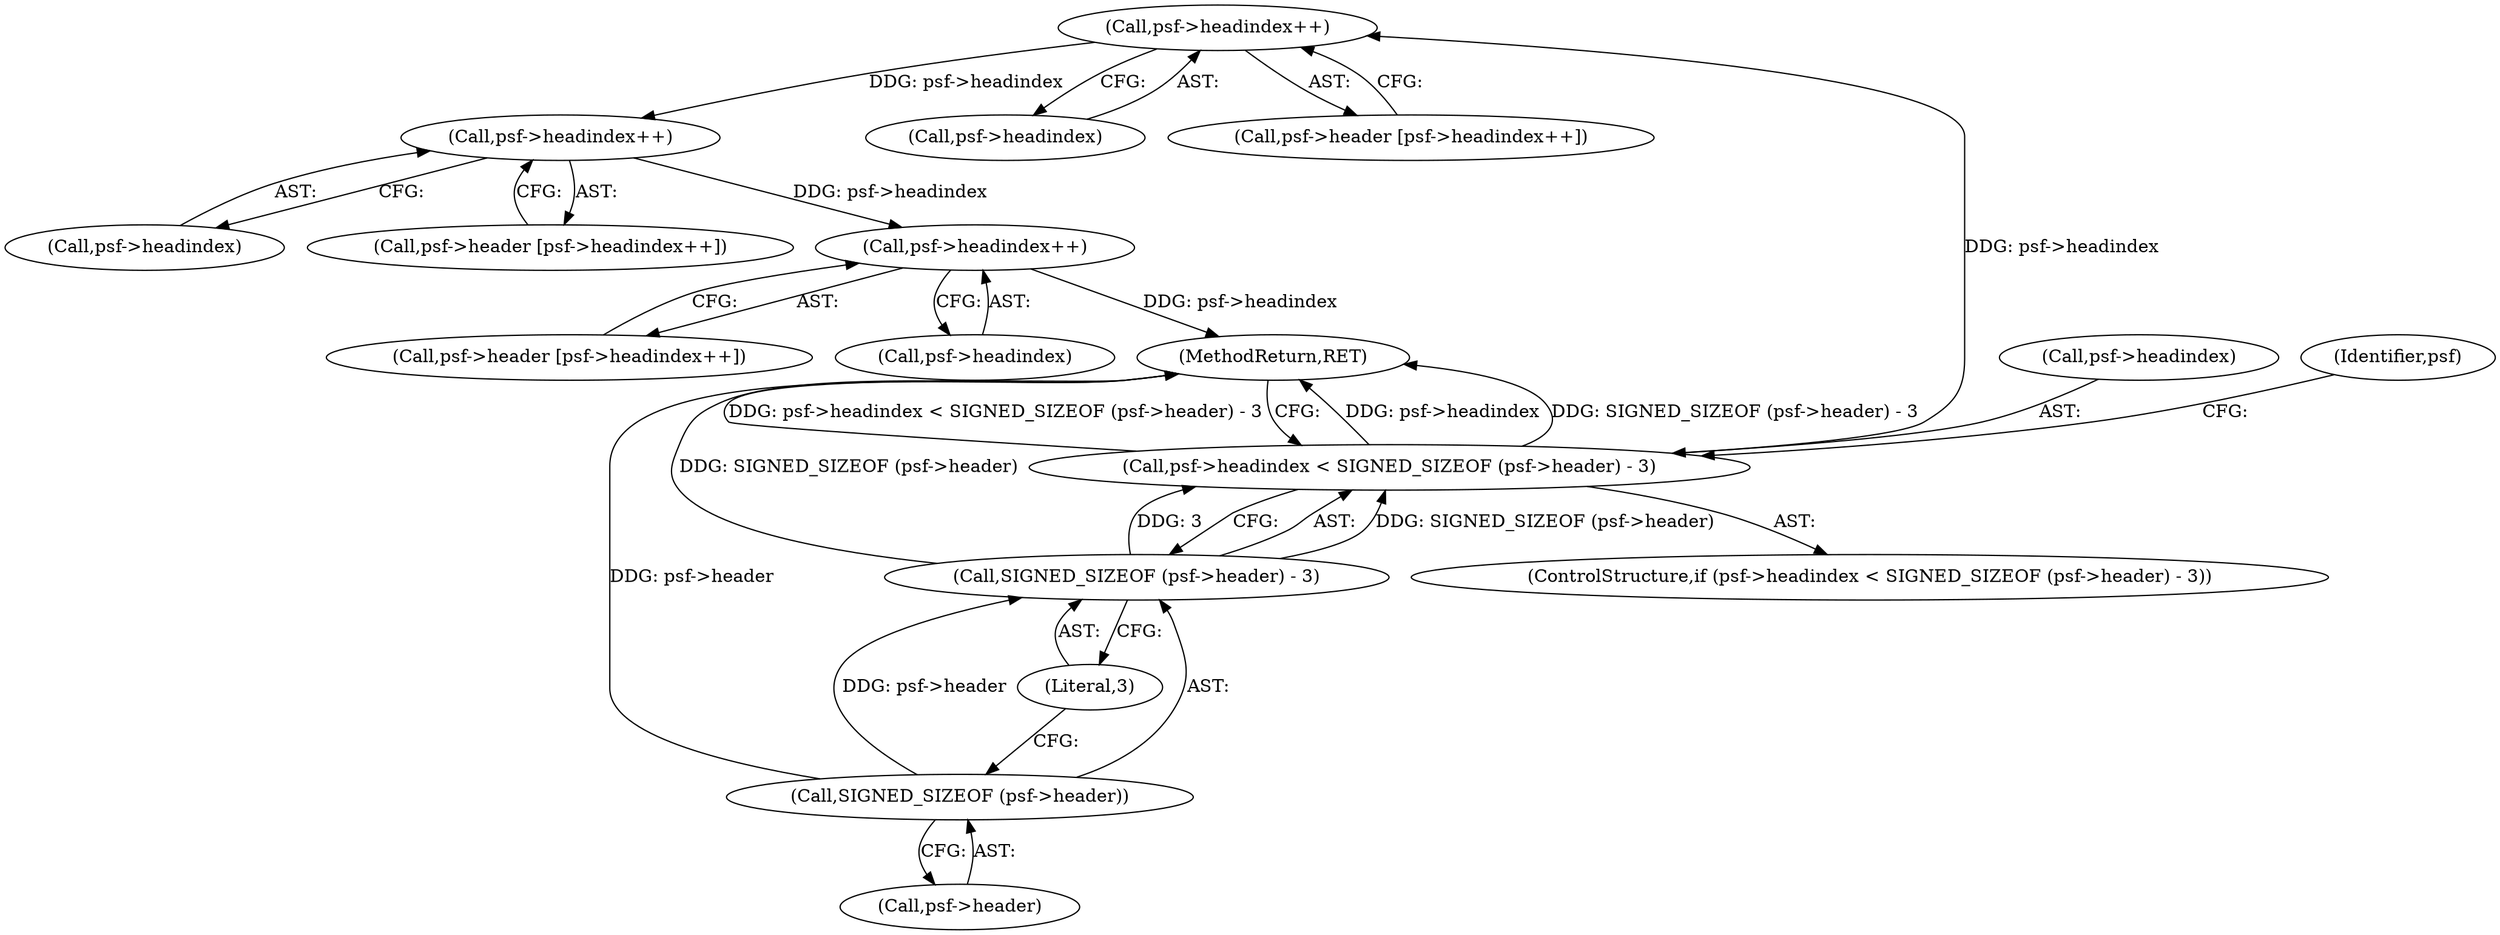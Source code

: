 digraph "1_libsndfile_708e996c87c5fae77b104ccfeb8f6db784c32074_0@pointer" {
"1000122" [label="(Call,psf->headindex++)"];
"1000106" [label="(Call,psf->headindex < SIGNED_SIZEOF (psf->header) - 3)"];
"1000110" [label="(Call,SIGNED_SIZEOF (psf->header) - 3)"];
"1000111" [label="(Call,SIGNED_SIZEOF (psf->header))"];
"1000134" [label="(Call,psf->headindex++)"];
"1000146" [label="(Call,psf->headindex++)"];
"1000110" [label="(Call,SIGNED_SIZEOF (psf->header) - 3)"];
"1000122" [label="(Call,psf->headindex++)"];
"1000123" [label="(Call,psf->headindex)"];
"1000106" [label="(Call,psf->headindex < SIGNED_SIZEOF (psf->header) - 3)"];
"1000134" [label="(Call,psf->headindex++)"];
"1000115" [label="(Literal,3)"];
"1000111" [label="(Call,SIGNED_SIZEOF (psf->header))"];
"1000118" [label="(Call,psf->header [psf->headindex++])"];
"1000135" [label="(Call,psf->headindex)"];
"1000112" [label="(Call,psf->header)"];
"1000147" [label="(Call,psf->headindex)"];
"1000142" [label="(Call,psf->header [psf->headindex++])"];
"1000105" [label="(ControlStructure,if (psf->headindex < SIGNED_SIZEOF (psf->header) - 3))"];
"1000107" [label="(Call,psf->headindex)"];
"1000151" [label="(MethodReturn,RET)"];
"1000130" [label="(Call,psf->header [psf->headindex++])"];
"1000146" [label="(Call,psf->headindex++)"];
"1000120" [label="(Identifier,psf)"];
"1000122" -> "1000118"  [label="AST: "];
"1000122" -> "1000123"  [label="CFG: "];
"1000123" -> "1000122"  [label="AST: "];
"1000118" -> "1000122"  [label="CFG: "];
"1000106" -> "1000122"  [label="DDG: psf->headindex"];
"1000122" -> "1000134"  [label="DDG: psf->headindex"];
"1000106" -> "1000105"  [label="AST: "];
"1000106" -> "1000110"  [label="CFG: "];
"1000107" -> "1000106"  [label="AST: "];
"1000110" -> "1000106"  [label="AST: "];
"1000120" -> "1000106"  [label="CFG: "];
"1000151" -> "1000106"  [label="CFG: "];
"1000106" -> "1000151"  [label="DDG: psf->headindex"];
"1000106" -> "1000151"  [label="DDG: SIGNED_SIZEOF (psf->header) - 3"];
"1000106" -> "1000151"  [label="DDG: psf->headindex < SIGNED_SIZEOF (psf->header) - 3"];
"1000110" -> "1000106"  [label="DDG: SIGNED_SIZEOF (psf->header)"];
"1000110" -> "1000106"  [label="DDG: 3"];
"1000110" -> "1000115"  [label="CFG: "];
"1000111" -> "1000110"  [label="AST: "];
"1000115" -> "1000110"  [label="AST: "];
"1000110" -> "1000151"  [label="DDG: SIGNED_SIZEOF (psf->header)"];
"1000111" -> "1000110"  [label="DDG: psf->header"];
"1000111" -> "1000112"  [label="CFG: "];
"1000112" -> "1000111"  [label="AST: "];
"1000115" -> "1000111"  [label="CFG: "];
"1000111" -> "1000151"  [label="DDG: psf->header"];
"1000134" -> "1000130"  [label="AST: "];
"1000134" -> "1000135"  [label="CFG: "];
"1000135" -> "1000134"  [label="AST: "];
"1000130" -> "1000134"  [label="CFG: "];
"1000134" -> "1000146"  [label="DDG: psf->headindex"];
"1000146" -> "1000142"  [label="AST: "];
"1000146" -> "1000147"  [label="CFG: "];
"1000147" -> "1000146"  [label="AST: "];
"1000142" -> "1000146"  [label="CFG: "];
"1000146" -> "1000151"  [label="DDG: psf->headindex"];
}

